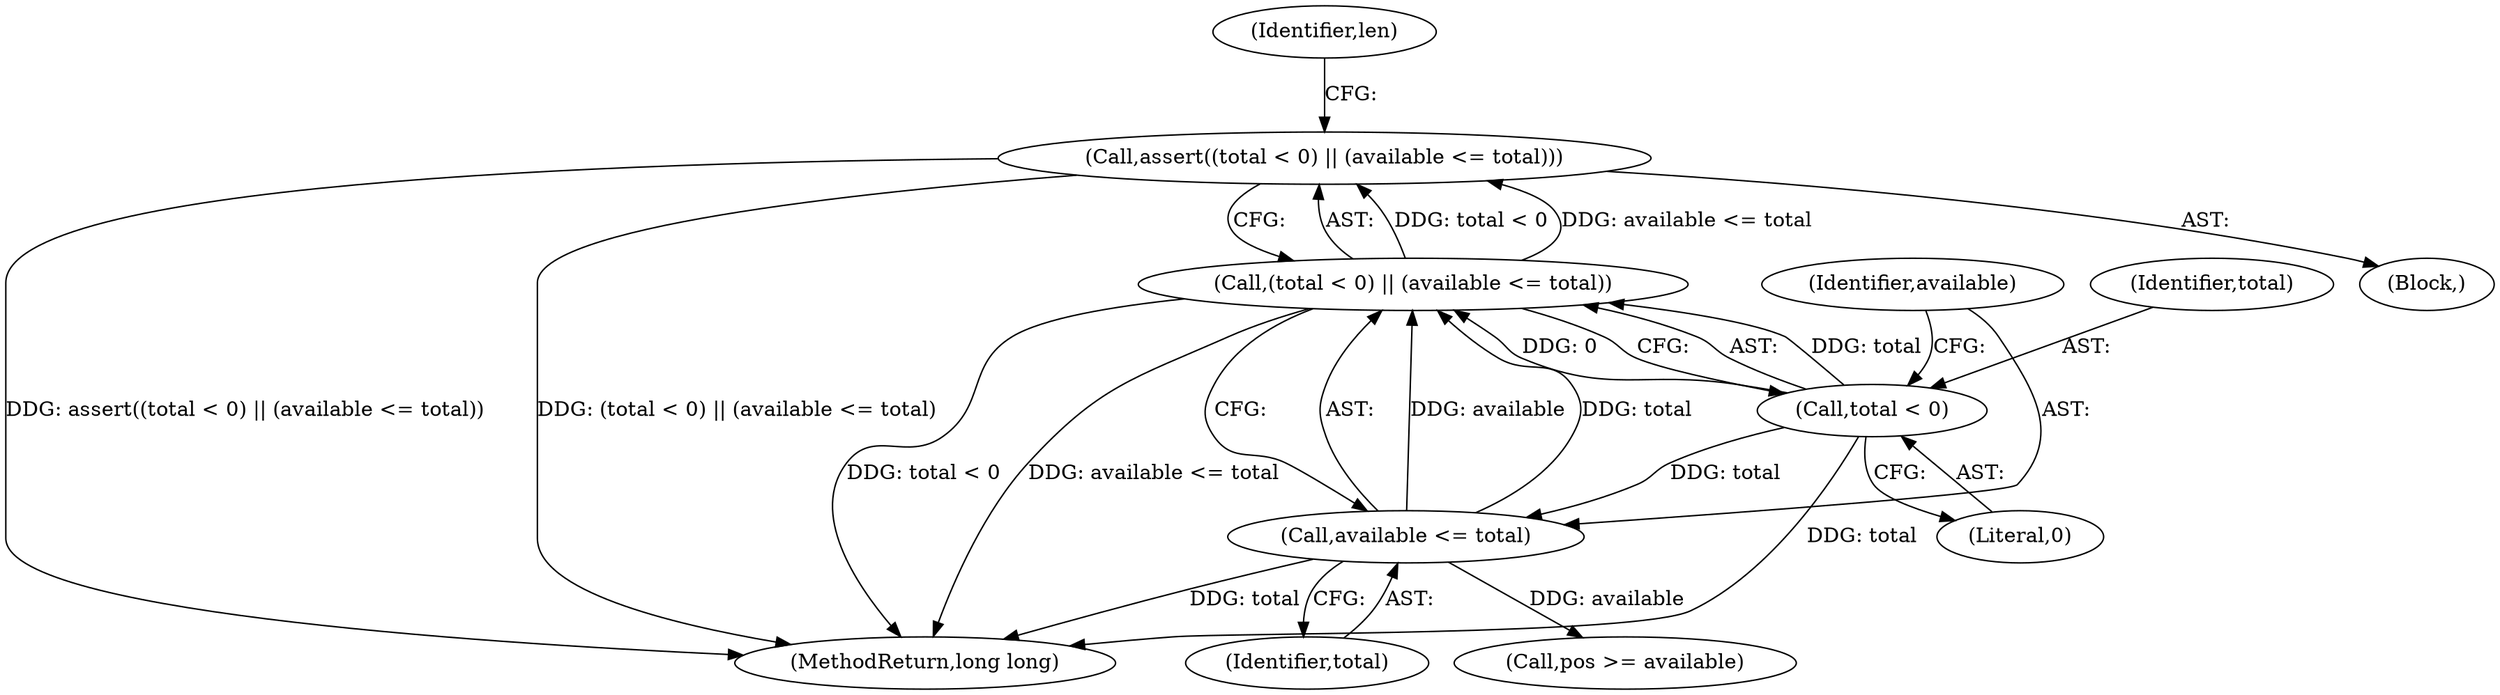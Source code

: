 digraph "1_Android_04839626ed859623901ebd3a5fd483982186b59d_139@API" {
"1000130" [label="(Call,assert((total < 0) || (available <= total)))"];
"1000131" [label="(Call,(total < 0) || (available <= total))"];
"1000132" [label="(Call,total < 0)"];
"1000135" [label="(Call,available <= total)"];
"1000134" [label="(Literal,0)"];
"1000188" [label="(MethodReturn,long long)"];
"1000132" [label="(Call,total < 0)"];
"1000136" [label="(Identifier,available)"];
"1000135" [label="(Call,available <= total)"];
"1000109" [label="(Block,)"];
"1000139" [label="(Identifier,len)"];
"1000133" [label="(Identifier,total)"];
"1000137" [label="(Identifier,total)"];
"1000142" [label="(Call,pos >= available)"];
"1000131" [label="(Call,(total < 0) || (available <= total))"];
"1000130" [label="(Call,assert((total < 0) || (available <= total)))"];
"1000130" -> "1000109"  [label="AST: "];
"1000130" -> "1000131"  [label="CFG: "];
"1000131" -> "1000130"  [label="AST: "];
"1000139" -> "1000130"  [label="CFG: "];
"1000130" -> "1000188"  [label="DDG: assert((total < 0) || (available <= total))"];
"1000130" -> "1000188"  [label="DDG: (total < 0) || (available <= total)"];
"1000131" -> "1000130"  [label="DDG: total < 0"];
"1000131" -> "1000130"  [label="DDG: available <= total"];
"1000131" -> "1000132"  [label="CFG: "];
"1000131" -> "1000135"  [label="CFG: "];
"1000132" -> "1000131"  [label="AST: "];
"1000135" -> "1000131"  [label="AST: "];
"1000131" -> "1000188"  [label="DDG: total < 0"];
"1000131" -> "1000188"  [label="DDG: available <= total"];
"1000132" -> "1000131"  [label="DDG: total"];
"1000132" -> "1000131"  [label="DDG: 0"];
"1000135" -> "1000131"  [label="DDG: available"];
"1000135" -> "1000131"  [label="DDG: total"];
"1000132" -> "1000134"  [label="CFG: "];
"1000133" -> "1000132"  [label="AST: "];
"1000134" -> "1000132"  [label="AST: "];
"1000136" -> "1000132"  [label="CFG: "];
"1000132" -> "1000188"  [label="DDG: total"];
"1000132" -> "1000135"  [label="DDG: total"];
"1000135" -> "1000137"  [label="CFG: "];
"1000136" -> "1000135"  [label="AST: "];
"1000137" -> "1000135"  [label="AST: "];
"1000135" -> "1000188"  [label="DDG: total"];
"1000135" -> "1000142"  [label="DDG: available"];
}
